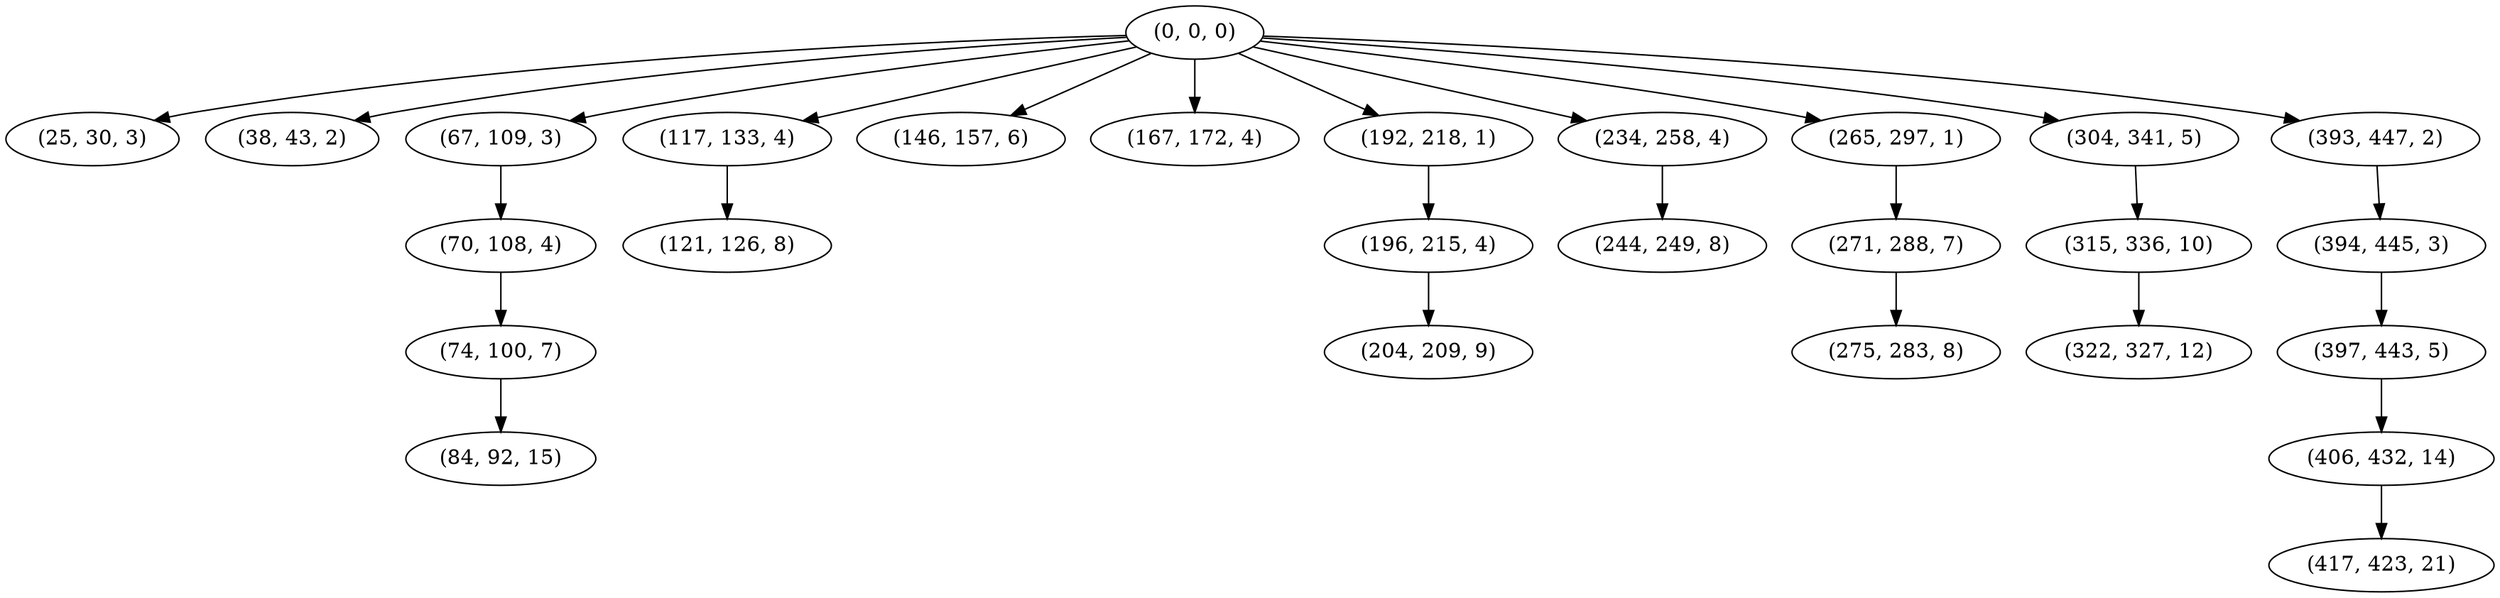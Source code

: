 digraph tree {
    "(0, 0, 0)";
    "(25, 30, 3)";
    "(38, 43, 2)";
    "(67, 109, 3)";
    "(70, 108, 4)";
    "(74, 100, 7)";
    "(84, 92, 15)";
    "(117, 133, 4)";
    "(121, 126, 8)";
    "(146, 157, 6)";
    "(167, 172, 4)";
    "(192, 218, 1)";
    "(196, 215, 4)";
    "(204, 209, 9)";
    "(234, 258, 4)";
    "(244, 249, 8)";
    "(265, 297, 1)";
    "(271, 288, 7)";
    "(275, 283, 8)";
    "(304, 341, 5)";
    "(315, 336, 10)";
    "(322, 327, 12)";
    "(393, 447, 2)";
    "(394, 445, 3)";
    "(397, 443, 5)";
    "(406, 432, 14)";
    "(417, 423, 21)";
    "(0, 0, 0)" -> "(25, 30, 3)";
    "(0, 0, 0)" -> "(38, 43, 2)";
    "(0, 0, 0)" -> "(67, 109, 3)";
    "(0, 0, 0)" -> "(117, 133, 4)";
    "(0, 0, 0)" -> "(146, 157, 6)";
    "(0, 0, 0)" -> "(167, 172, 4)";
    "(0, 0, 0)" -> "(192, 218, 1)";
    "(0, 0, 0)" -> "(234, 258, 4)";
    "(0, 0, 0)" -> "(265, 297, 1)";
    "(0, 0, 0)" -> "(304, 341, 5)";
    "(0, 0, 0)" -> "(393, 447, 2)";
    "(67, 109, 3)" -> "(70, 108, 4)";
    "(70, 108, 4)" -> "(74, 100, 7)";
    "(74, 100, 7)" -> "(84, 92, 15)";
    "(117, 133, 4)" -> "(121, 126, 8)";
    "(192, 218, 1)" -> "(196, 215, 4)";
    "(196, 215, 4)" -> "(204, 209, 9)";
    "(234, 258, 4)" -> "(244, 249, 8)";
    "(265, 297, 1)" -> "(271, 288, 7)";
    "(271, 288, 7)" -> "(275, 283, 8)";
    "(304, 341, 5)" -> "(315, 336, 10)";
    "(315, 336, 10)" -> "(322, 327, 12)";
    "(393, 447, 2)" -> "(394, 445, 3)";
    "(394, 445, 3)" -> "(397, 443, 5)";
    "(397, 443, 5)" -> "(406, 432, 14)";
    "(406, 432, 14)" -> "(417, 423, 21)";
}
